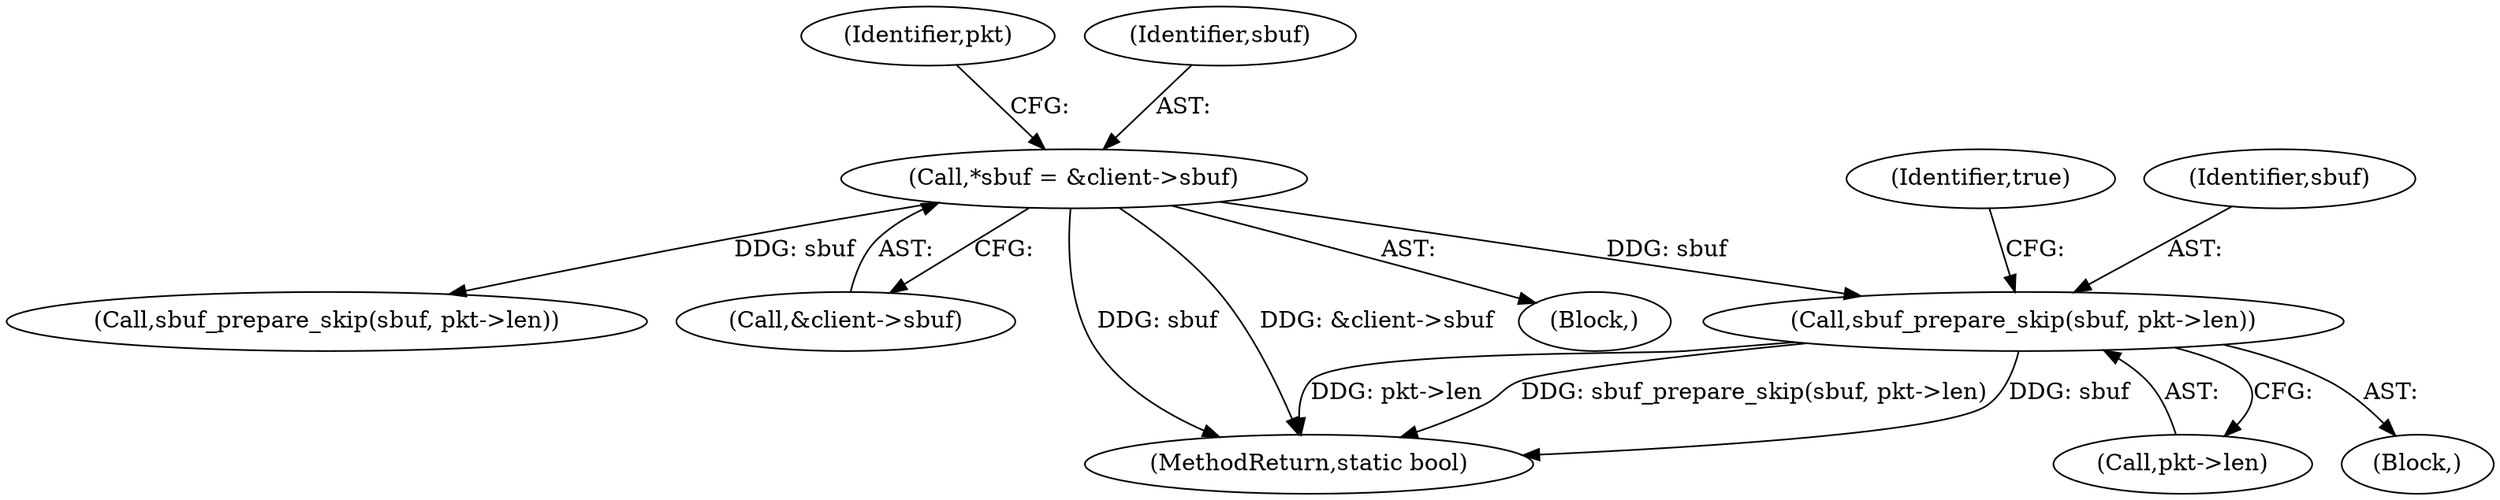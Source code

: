 digraph "0_pgbouncer_74d6e5f7de5ec736f71204b7b422af7380c19ac5@pointer" {
"1000139" [label="(Call,sbuf_prepare_skip(sbuf, pkt->len))"];
"1000114" [label="(Call,*sbuf = &client->sbuf)"];
"1000109" [label="(Block,)"];
"1000138" [label="(Block,)"];
"1000114" [label="(Call,*sbuf = &client->sbuf)"];
"1000141" [label="(Call,pkt->len)"];
"1000145" [label="(Identifier,true)"];
"1000122" [label="(Identifier,pkt)"];
"1000115" [label="(Identifier,sbuf)"];
"1000140" [label="(Identifier,sbuf)"];
"1000116" [label="(Call,&client->sbuf)"];
"1000139" [label="(Call,sbuf_prepare_skip(sbuf, pkt->len))"];
"1000344" [label="(Call,sbuf_prepare_skip(sbuf, pkt->len))"];
"1000356" [label="(MethodReturn,static bool)"];
"1000139" -> "1000138"  [label="AST: "];
"1000139" -> "1000141"  [label="CFG: "];
"1000140" -> "1000139"  [label="AST: "];
"1000141" -> "1000139"  [label="AST: "];
"1000145" -> "1000139"  [label="CFG: "];
"1000139" -> "1000356"  [label="DDG: pkt->len"];
"1000139" -> "1000356"  [label="DDG: sbuf_prepare_skip(sbuf, pkt->len)"];
"1000139" -> "1000356"  [label="DDG: sbuf"];
"1000114" -> "1000139"  [label="DDG: sbuf"];
"1000114" -> "1000109"  [label="AST: "];
"1000114" -> "1000116"  [label="CFG: "];
"1000115" -> "1000114"  [label="AST: "];
"1000116" -> "1000114"  [label="AST: "];
"1000122" -> "1000114"  [label="CFG: "];
"1000114" -> "1000356"  [label="DDG: sbuf"];
"1000114" -> "1000356"  [label="DDG: &client->sbuf"];
"1000114" -> "1000344"  [label="DDG: sbuf"];
}
